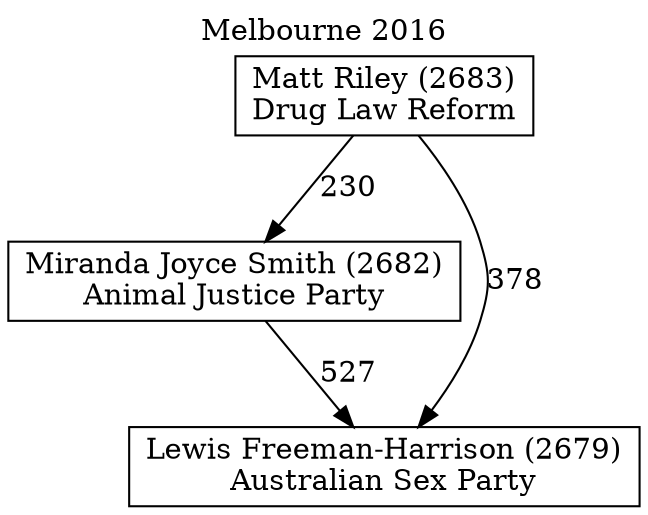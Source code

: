 // House preference flow
digraph "Lewis Freeman-Harrison (2679)_Melbourne_2016" {
	graph [label="Melbourne 2016" labelloc=t mclimit=10]
	node [shape=box]
	"Miranda Joyce Smith (2682)" [label="Miranda Joyce Smith (2682)
Animal Justice Party"]
	"Lewis Freeman-Harrison (2679)" [label="Lewis Freeman-Harrison (2679)
Australian Sex Party"]
	"Matt Riley (2683)" [label="Matt Riley (2683)
Drug Law Reform"]
	"Miranda Joyce Smith (2682)" -> "Lewis Freeman-Harrison (2679)" [label=527]
	"Matt Riley (2683)" -> "Lewis Freeman-Harrison (2679)" [label=378]
	"Matt Riley (2683)" -> "Miranda Joyce Smith (2682)" [label=230]
}
